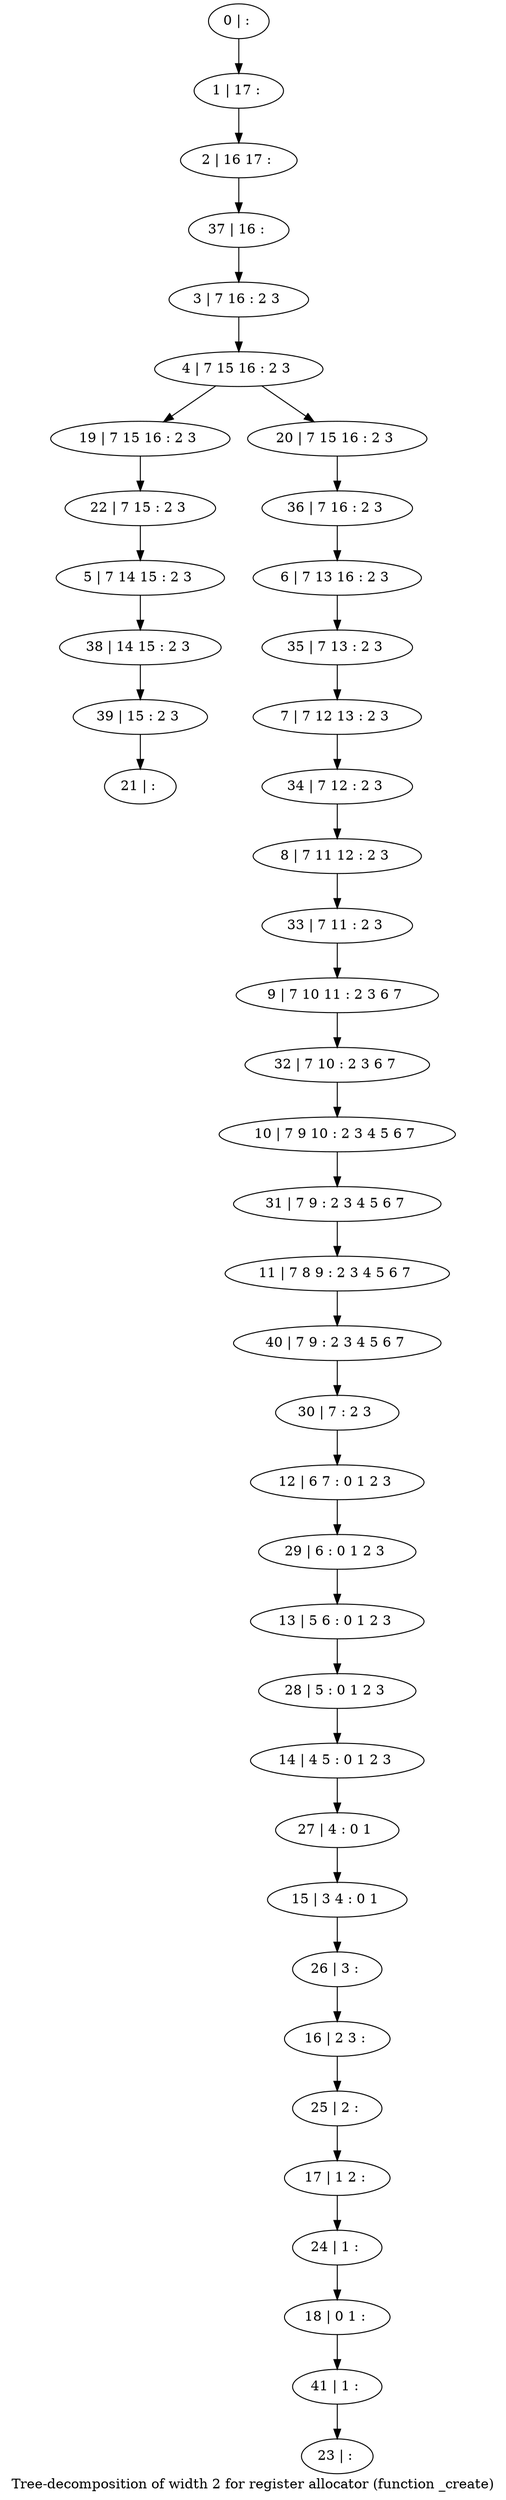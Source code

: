 digraph G {
graph [label="Tree-decomposition of width 2 for register allocator (function _create)"]
0[label="0 | : "];
1[label="1 | 17 : "];
2[label="2 | 16 17 : "];
3[label="3 | 7 16 : 2 3 "];
4[label="4 | 7 15 16 : 2 3 "];
5[label="5 | 7 14 15 : 2 3 "];
6[label="6 | 7 13 16 : 2 3 "];
7[label="7 | 7 12 13 : 2 3 "];
8[label="8 | 7 11 12 : 2 3 "];
9[label="9 | 7 10 11 : 2 3 6 7 "];
10[label="10 | 7 9 10 : 2 3 4 5 6 7 "];
11[label="11 | 7 8 9 : 2 3 4 5 6 7 "];
12[label="12 | 6 7 : 0 1 2 3 "];
13[label="13 | 5 6 : 0 1 2 3 "];
14[label="14 | 4 5 : 0 1 2 3 "];
15[label="15 | 3 4 : 0 1 "];
16[label="16 | 2 3 : "];
17[label="17 | 1 2 : "];
18[label="18 | 0 1 : "];
19[label="19 | 7 15 16 : 2 3 "];
20[label="20 | 7 15 16 : 2 3 "];
21[label="21 | : "];
22[label="22 | 7 15 : 2 3 "];
23[label="23 | : "];
24[label="24 | 1 : "];
25[label="25 | 2 : "];
26[label="26 | 3 : "];
27[label="27 | 4 : 0 1 "];
28[label="28 | 5 : 0 1 2 3 "];
29[label="29 | 6 : 0 1 2 3 "];
30[label="30 | 7 : 2 3 "];
31[label="31 | 7 9 : 2 3 4 5 6 7 "];
32[label="32 | 7 10 : 2 3 6 7 "];
33[label="33 | 7 11 : 2 3 "];
34[label="34 | 7 12 : 2 3 "];
35[label="35 | 7 13 : 2 3 "];
36[label="36 | 7 16 : 2 3 "];
37[label="37 | 16 : "];
38[label="38 | 14 15 : 2 3 "];
39[label="39 | 15 : 2 3 "];
40[label="40 | 7 9 : 2 3 4 5 6 7 "];
41[label="41 | 1 : "];
0->1 ;
1->2 ;
3->4 ;
4->19 ;
4->20 ;
22->5 ;
19->22 ;
24->18 ;
17->24 ;
25->17 ;
16->25 ;
26->16 ;
15->26 ;
27->15 ;
14->27 ;
28->14 ;
13->28 ;
29->13 ;
12->29 ;
30->12 ;
31->11 ;
10->31 ;
32->10 ;
9->32 ;
33->9 ;
8->33 ;
34->8 ;
7->34 ;
35->7 ;
6->35 ;
36->6 ;
20->36 ;
37->3 ;
2->37 ;
5->38 ;
39->21 ;
38->39 ;
40->30 ;
11->40 ;
41->23 ;
18->41 ;
}
